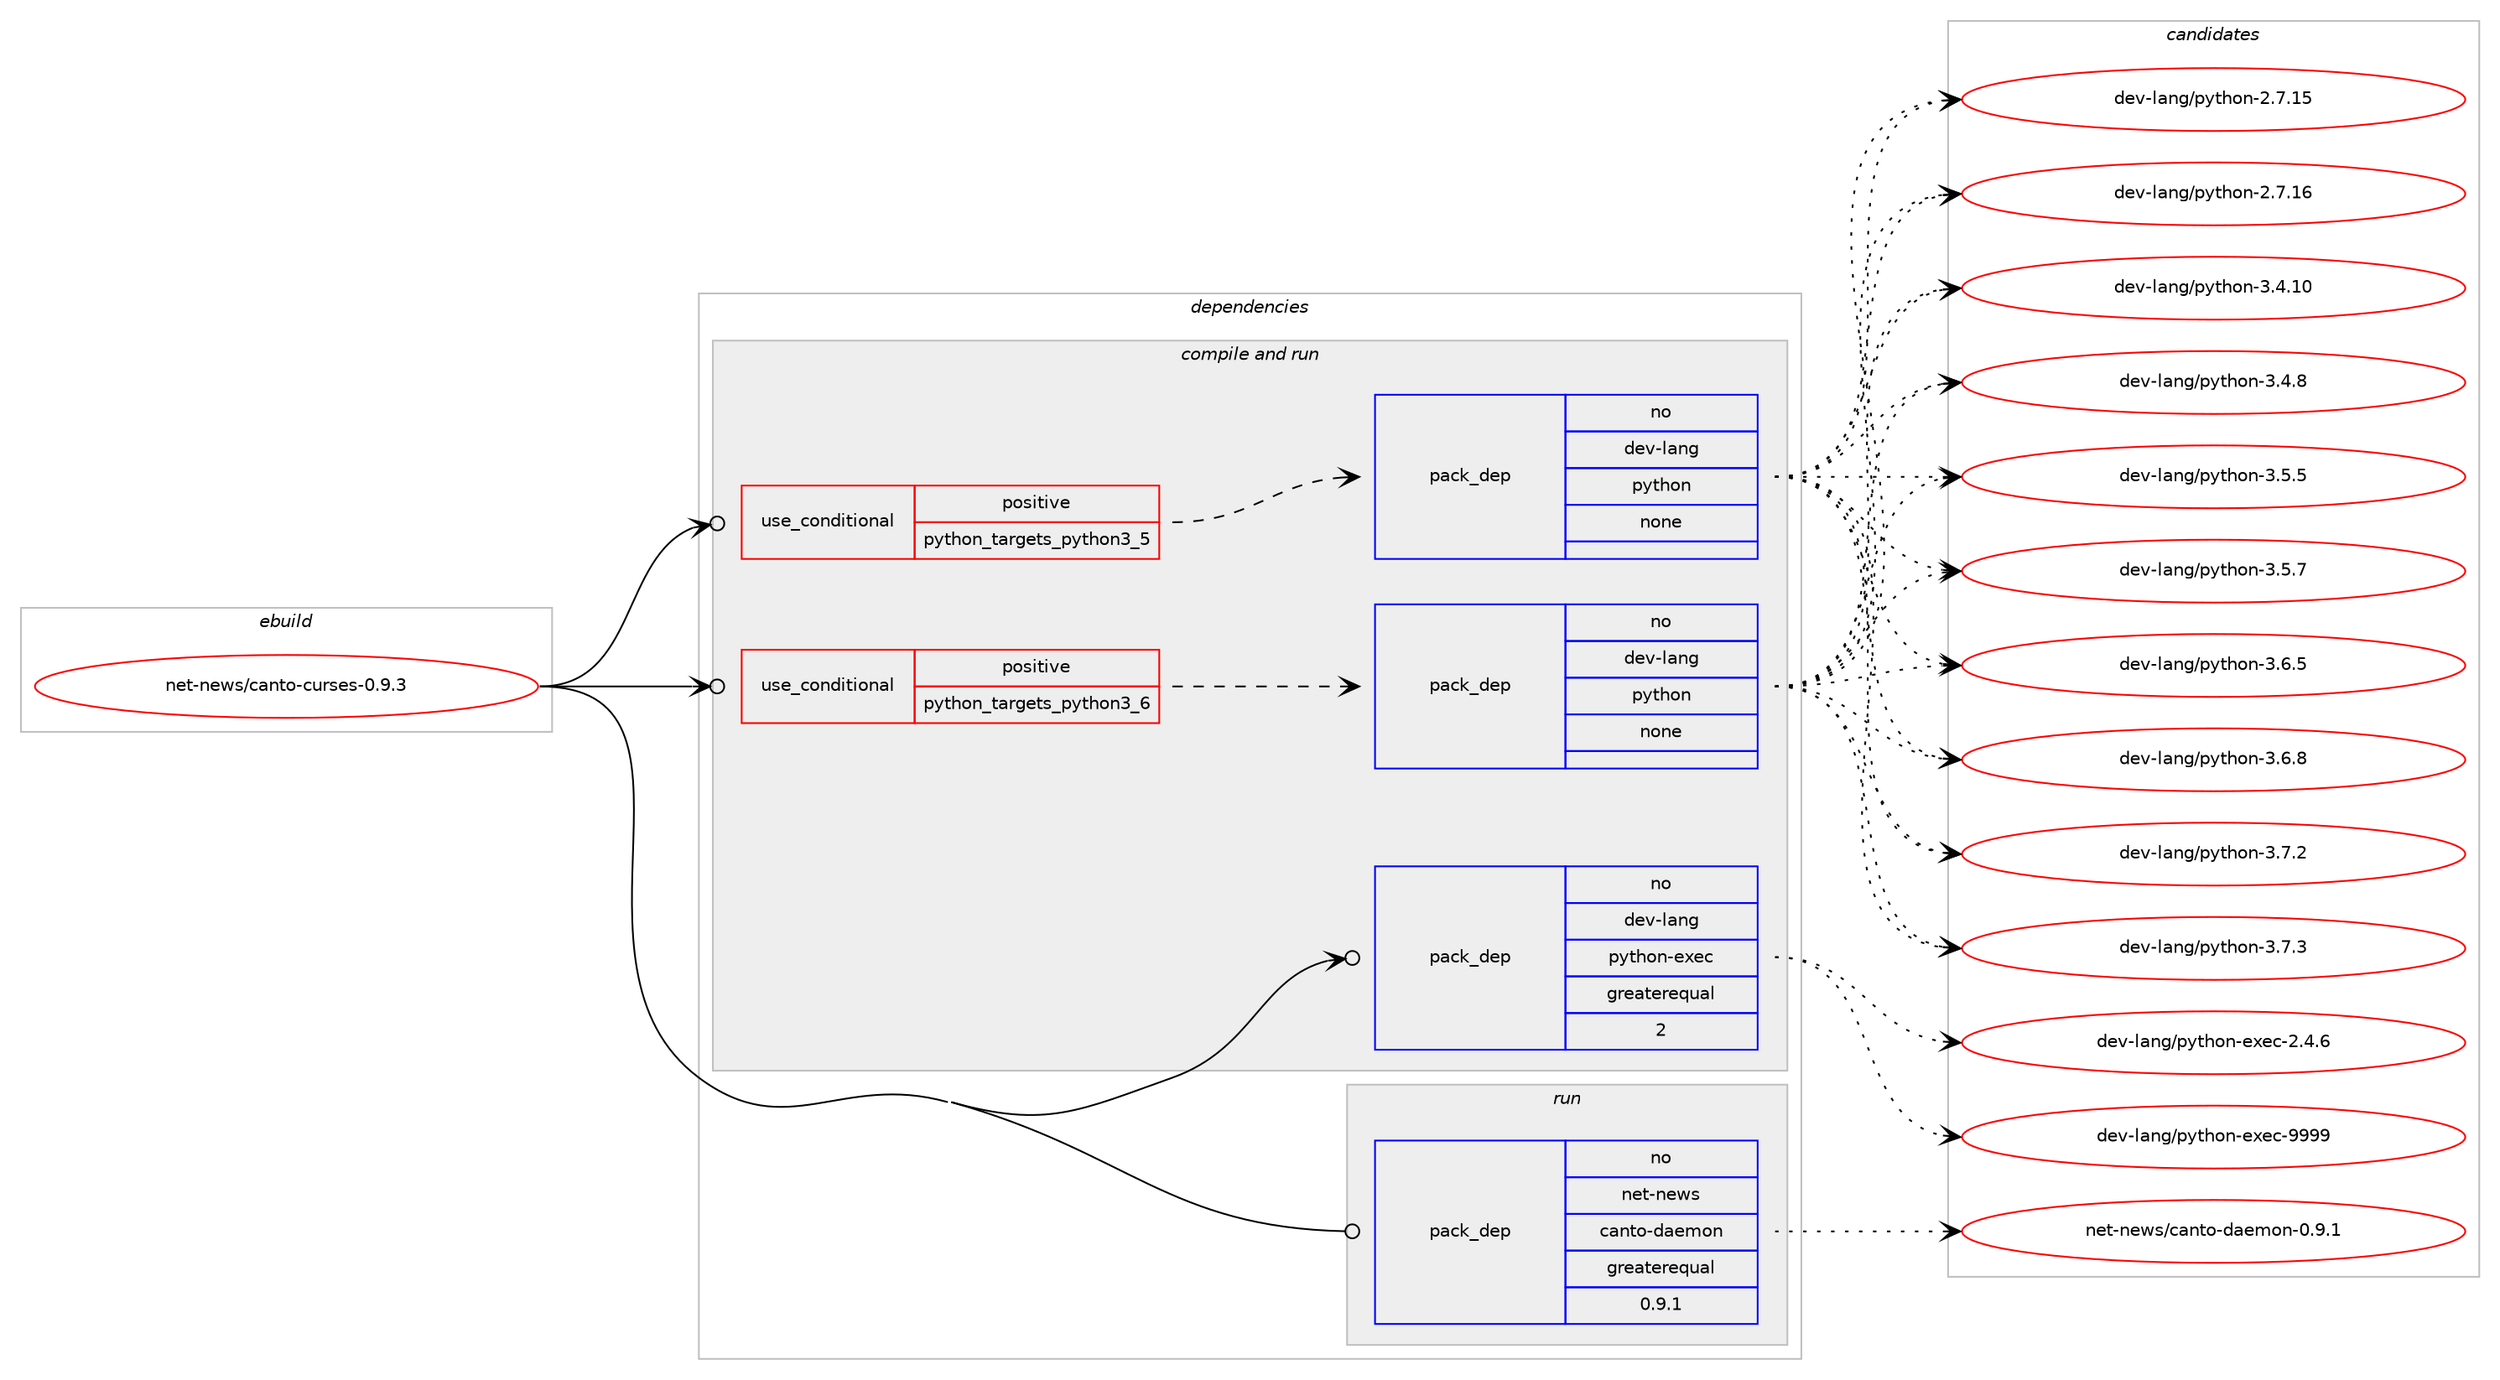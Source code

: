 digraph prolog {

# *************
# Graph options
# *************

newrank=true;
concentrate=true;
compound=true;
graph [rankdir=LR,fontname=Helvetica,fontsize=10,ranksep=1.5];#, ranksep=2.5, nodesep=0.2];
edge  [arrowhead=vee];
node  [fontname=Helvetica,fontsize=10];

# **********
# The ebuild
# **********

subgraph cluster_leftcol {
color=gray;
rank=same;
label=<<i>ebuild</i>>;
id [label="net-news/canto-curses-0.9.3", color=red, width=4, href="../net-news/canto-curses-0.9.3.svg"];
}

# ****************
# The dependencies
# ****************

subgraph cluster_midcol {
color=gray;
label=<<i>dependencies</i>>;
subgraph cluster_compile {
fillcolor="#eeeeee";
style=filled;
label=<<i>compile</i>>;
}
subgraph cluster_compileandrun {
fillcolor="#eeeeee";
style=filled;
label=<<i>compile and run</i>>;
subgraph cond1058 {
dependency4301 [label=<<TABLE BORDER="0" CELLBORDER="1" CELLSPACING="0" CELLPADDING="4"><TR><TD ROWSPAN="3" CELLPADDING="10">use_conditional</TD></TR><TR><TD>positive</TD></TR><TR><TD>python_targets_python3_5</TD></TR></TABLE>>, shape=none, color=red];
subgraph pack3171 {
dependency4302 [label=<<TABLE BORDER="0" CELLBORDER="1" CELLSPACING="0" CELLPADDING="4" WIDTH="220"><TR><TD ROWSPAN="6" CELLPADDING="30">pack_dep</TD></TR><TR><TD WIDTH="110">no</TD></TR><TR><TD>dev-lang</TD></TR><TR><TD>python</TD></TR><TR><TD>none</TD></TR><TR><TD></TD></TR></TABLE>>, shape=none, color=blue];
}
dependency4301:e -> dependency4302:w [weight=20,style="dashed",arrowhead="vee"];
}
id:e -> dependency4301:w [weight=20,style="solid",arrowhead="odotvee"];
subgraph cond1059 {
dependency4303 [label=<<TABLE BORDER="0" CELLBORDER="1" CELLSPACING="0" CELLPADDING="4"><TR><TD ROWSPAN="3" CELLPADDING="10">use_conditional</TD></TR><TR><TD>positive</TD></TR><TR><TD>python_targets_python3_6</TD></TR></TABLE>>, shape=none, color=red];
subgraph pack3172 {
dependency4304 [label=<<TABLE BORDER="0" CELLBORDER="1" CELLSPACING="0" CELLPADDING="4" WIDTH="220"><TR><TD ROWSPAN="6" CELLPADDING="30">pack_dep</TD></TR><TR><TD WIDTH="110">no</TD></TR><TR><TD>dev-lang</TD></TR><TR><TD>python</TD></TR><TR><TD>none</TD></TR><TR><TD></TD></TR></TABLE>>, shape=none, color=blue];
}
dependency4303:e -> dependency4304:w [weight=20,style="dashed",arrowhead="vee"];
}
id:e -> dependency4303:w [weight=20,style="solid",arrowhead="odotvee"];
subgraph pack3173 {
dependency4305 [label=<<TABLE BORDER="0" CELLBORDER="1" CELLSPACING="0" CELLPADDING="4" WIDTH="220"><TR><TD ROWSPAN="6" CELLPADDING="30">pack_dep</TD></TR><TR><TD WIDTH="110">no</TD></TR><TR><TD>dev-lang</TD></TR><TR><TD>python-exec</TD></TR><TR><TD>greaterequal</TD></TR><TR><TD>2</TD></TR></TABLE>>, shape=none, color=blue];
}
id:e -> dependency4305:w [weight=20,style="solid",arrowhead="odotvee"];
}
subgraph cluster_run {
fillcolor="#eeeeee";
style=filled;
label=<<i>run</i>>;
subgraph pack3174 {
dependency4306 [label=<<TABLE BORDER="0" CELLBORDER="1" CELLSPACING="0" CELLPADDING="4" WIDTH="220"><TR><TD ROWSPAN="6" CELLPADDING="30">pack_dep</TD></TR><TR><TD WIDTH="110">no</TD></TR><TR><TD>net-news</TD></TR><TR><TD>canto-daemon</TD></TR><TR><TD>greaterequal</TD></TR><TR><TD>0.9.1</TD></TR></TABLE>>, shape=none, color=blue];
}
id:e -> dependency4306:w [weight=20,style="solid",arrowhead="odot"];
}
}

# **************
# The candidates
# **************

subgraph cluster_choices {
rank=same;
color=gray;
label=<<i>candidates</i>>;

subgraph choice3171 {
color=black;
nodesep=1;
choice10010111845108971101034711212111610411111045504655464953 [label="dev-lang/python-2.7.15", color=red, width=4,href="../dev-lang/python-2.7.15.svg"];
choice10010111845108971101034711212111610411111045504655464954 [label="dev-lang/python-2.7.16", color=red, width=4,href="../dev-lang/python-2.7.16.svg"];
choice10010111845108971101034711212111610411111045514652464948 [label="dev-lang/python-3.4.10", color=red, width=4,href="../dev-lang/python-3.4.10.svg"];
choice100101118451089711010347112121116104111110455146524656 [label="dev-lang/python-3.4.8", color=red, width=4,href="../dev-lang/python-3.4.8.svg"];
choice100101118451089711010347112121116104111110455146534653 [label="dev-lang/python-3.5.5", color=red, width=4,href="../dev-lang/python-3.5.5.svg"];
choice100101118451089711010347112121116104111110455146534655 [label="dev-lang/python-3.5.7", color=red, width=4,href="../dev-lang/python-3.5.7.svg"];
choice100101118451089711010347112121116104111110455146544653 [label="dev-lang/python-3.6.5", color=red, width=4,href="../dev-lang/python-3.6.5.svg"];
choice100101118451089711010347112121116104111110455146544656 [label="dev-lang/python-3.6.8", color=red, width=4,href="../dev-lang/python-3.6.8.svg"];
choice100101118451089711010347112121116104111110455146554650 [label="dev-lang/python-3.7.2", color=red, width=4,href="../dev-lang/python-3.7.2.svg"];
choice100101118451089711010347112121116104111110455146554651 [label="dev-lang/python-3.7.3", color=red, width=4,href="../dev-lang/python-3.7.3.svg"];
dependency4302:e -> choice10010111845108971101034711212111610411111045504655464953:w [style=dotted,weight="100"];
dependency4302:e -> choice10010111845108971101034711212111610411111045504655464954:w [style=dotted,weight="100"];
dependency4302:e -> choice10010111845108971101034711212111610411111045514652464948:w [style=dotted,weight="100"];
dependency4302:e -> choice100101118451089711010347112121116104111110455146524656:w [style=dotted,weight="100"];
dependency4302:e -> choice100101118451089711010347112121116104111110455146534653:w [style=dotted,weight="100"];
dependency4302:e -> choice100101118451089711010347112121116104111110455146534655:w [style=dotted,weight="100"];
dependency4302:e -> choice100101118451089711010347112121116104111110455146544653:w [style=dotted,weight="100"];
dependency4302:e -> choice100101118451089711010347112121116104111110455146544656:w [style=dotted,weight="100"];
dependency4302:e -> choice100101118451089711010347112121116104111110455146554650:w [style=dotted,weight="100"];
dependency4302:e -> choice100101118451089711010347112121116104111110455146554651:w [style=dotted,weight="100"];
}
subgraph choice3172 {
color=black;
nodesep=1;
choice10010111845108971101034711212111610411111045504655464953 [label="dev-lang/python-2.7.15", color=red, width=4,href="../dev-lang/python-2.7.15.svg"];
choice10010111845108971101034711212111610411111045504655464954 [label="dev-lang/python-2.7.16", color=red, width=4,href="../dev-lang/python-2.7.16.svg"];
choice10010111845108971101034711212111610411111045514652464948 [label="dev-lang/python-3.4.10", color=red, width=4,href="../dev-lang/python-3.4.10.svg"];
choice100101118451089711010347112121116104111110455146524656 [label="dev-lang/python-3.4.8", color=red, width=4,href="../dev-lang/python-3.4.8.svg"];
choice100101118451089711010347112121116104111110455146534653 [label="dev-lang/python-3.5.5", color=red, width=4,href="../dev-lang/python-3.5.5.svg"];
choice100101118451089711010347112121116104111110455146534655 [label="dev-lang/python-3.5.7", color=red, width=4,href="../dev-lang/python-3.5.7.svg"];
choice100101118451089711010347112121116104111110455146544653 [label="dev-lang/python-3.6.5", color=red, width=4,href="../dev-lang/python-3.6.5.svg"];
choice100101118451089711010347112121116104111110455146544656 [label="dev-lang/python-3.6.8", color=red, width=4,href="../dev-lang/python-3.6.8.svg"];
choice100101118451089711010347112121116104111110455146554650 [label="dev-lang/python-3.7.2", color=red, width=4,href="../dev-lang/python-3.7.2.svg"];
choice100101118451089711010347112121116104111110455146554651 [label="dev-lang/python-3.7.3", color=red, width=4,href="../dev-lang/python-3.7.3.svg"];
dependency4304:e -> choice10010111845108971101034711212111610411111045504655464953:w [style=dotted,weight="100"];
dependency4304:e -> choice10010111845108971101034711212111610411111045504655464954:w [style=dotted,weight="100"];
dependency4304:e -> choice10010111845108971101034711212111610411111045514652464948:w [style=dotted,weight="100"];
dependency4304:e -> choice100101118451089711010347112121116104111110455146524656:w [style=dotted,weight="100"];
dependency4304:e -> choice100101118451089711010347112121116104111110455146534653:w [style=dotted,weight="100"];
dependency4304:e -> choice100101118451089711010347112121116104111110455146534655:w [style=dotted,weight="100"];
dependency4304:e -> choice100101118451089711010347112121116104111110455146544653:w [style=dotted,weight="100"];
dependency4304:e -> choice100101118451089711010347112121116104111110455146544656:w [style=dotted,weight="100"];
dependency4304:e -> choice100101118451089711010347112121116104111110455146554650:w [style=dotted,weight="100"];
dependency4304:e -> choice100101118451089711010347112121116104111110455146554651:w [style=dotted,weight="100"];
}
subgraph choice3173 {
color=black;
nodesep=1;
choice1001011184510897110103471121211161041111104510112010199455046524654 [label="dev-lang/python-exec-2.4.6", color=red, width=4,href="../dev-lang/python-exec-2.4.6.svg"];
choice10010111845108971101034711212111610411111045101120101994557575757 [label="dev-lang/python-exec-9999", color=red, width=4,href="../dev-lang/python-exec-9999.svg"];
dependency4305:e -> choice1001011184510897110103471121211161041111104510112010199455046524654:w [style=dotted,weight="100"];
dependency4305:e -> choice10010111845108971101034711212111610411111045101120101994557575757:w [style=dotted,weight="100"];
}
subgraph choice3174 {
color=black;
nodesep=1;
choice110101116451101011191154799971101161114510097101109111110454846574649 [label="net-news/canto-daemon-0.9.1", color=red, width=4,href="../net-news/canto-daemon-0.9.1.svg"];
dependency4306:e -> choice110101116451101011191154799971101161114510097101109111110454846574649:w [style=dotted,weight="100"];
}
}

}
